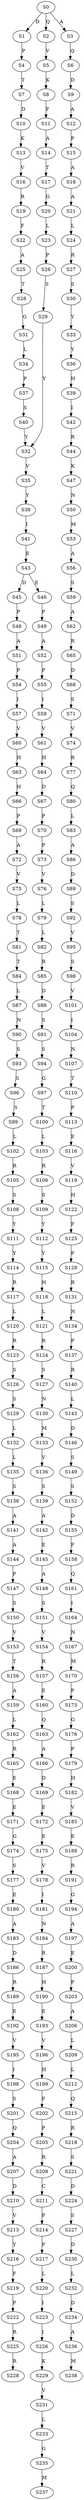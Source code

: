 strict digraph  {
	S0 -> S1 [ label = D ];
	S0 -> S2 [ label = Q ];
	S0 -> S3 [ label = A ];
	S1 -> S4 [ label = P ];
	S2 -> S5 [ label = V ];
	S3 -> S6 [ label = Q ];
	S4 -> S7 [ label = T ];
	S5 -> S8 [ label = K ];
	S6 -> S9 [ label = D ];
	S7 -> S10 [ label = D ];
	S8 -> S11 [ label = F ];
	S9 -> S12 [ label = A ];
	S10 -> S13 [ label = K ];
	S11 -> S14 [ label = A ];
	S12 -> S15 [ label = P ];
	S13 -> S16 [ label = V ];
	S14 -> S17 [ label = T ];
	S15 -> S18 [ label = A ];
	S16 -> S19 [ label = R ];
	S17 -> S20 [ label = G ];
	S18 -> S21 [ label = A ];
	S19 -> S22 [ label = F ];
	S20 -> S23 [ label = L ];
	S21 -> S24 [ label = L ];
	S22 -> S25 [ label = A ];
	S23 -> S26 [ label = P ];
	S24 -> S27 [ label = R ];
	S25 -> S28 [ label = T ];
	S26 -> S29 [ label = S ];
	S27 -> S30 [ label = S ];
	S28 -> S31 [ label = G ];
	S29 -> S32 [ label = Y ];
	S30 -> S33 [ label = Y ];
	S31 -> S34 [ label = L ];
	S32 -> S35 [ label = V ];
	S33 -> S36 [ label = Y ];
	S34 -> S37 [ label = P ];
	S35 -> S38 [ label = Y ];
	S36 -> S39 [ label = H ];
	S37 -> S40 [ label = S ];
	S38 -> S41 [ label = I ];
	S39 -> S42 [ label = I ];
	S40 -> S32 [ label = Y ];
	S41 -> S43 [ label = E ];
	S42 -> S44 [ label = R ];
	S43 -> S45 [ label = D ];
	S43 -> S46 [ label = E ];
	S44 -> S47 [ label = K ];
	S45 -> S48 [ label = P ];
	S46 -> S49 [ label = P ];
	S47 -> S50 [ label = N ];
	S48 -> S51 [ label = A ];
	S49 -> S52 [ label = A ];
	S50 -> S53 [ label = M ];
	S51 -> S54 [ label = P ];
	S52 -> S55 [ label = P ];
	S53 -> S56 [ label = A ];
	S54 -> S57 [ label = I ];
	S55 -> S58 [ label = I ];
	S56 -> S59 [ label = S ];
	S57 -> S60 [ label = V ];
	S58 -> S61 [ label = V ];
	S59 -> S62 [ label = A ];
	S60 -> S63 [ label = H ];
	S61 -> S64 [ label = H ];
	S62 -> S65 [ label = R ];
	S63 -> S66 [ label = H ];
	S64 -> S67 [ label = D ];
	S65 -> S68 [ label = D ];
	S66 -> S69 [ label = P ];
	S67 -> S70 [ label = P ];
	S68 -> S71 [ label = S ];
	S69 -> S72 [ label = A ];
	S70 -> S73 [ label = P ];
	S71 -> S74 [ label = V ];
	S72 -> S75 [ label = V ];
	S73 -> S76 [ label = V ];
	S74 -> S77 [ label = R ];
	S75 -> S78 [ label = L ];
	S76 -> S79 [ label = L ];
	S77 -> S80 [ label = Q ];
	S78 -> S81 [ label = T ];
	S79 -> S82 [ label = L ];
	S80 -> S83 [ label = L ];
	S81 -> S84 [ label = T ];
	S82 -> S85 [ label = R ];
	S83 -> S86 [ label = A ];
	S84 -> S87 [ label = L ];
	S85 -> S88 [ label = D ];
	S86 -> S89 [ label = D ];
	S87 -> S90 [ label = N ];
	S88 -> S91 [ label = S ];
	S89 -> S92 [ label = S ];
	S90 -> S93 [ label = S ];
	S91 -> S94 [ label = S ];
	S92 -> S95 [ label = V ];
	S93 -> S96 [ label = S ];
	S94 -> S97 [ label = G ];
	S95 -> S98 [ label = S ];
	S96 -> S99 [ label = S ];
	S97 -> S100 [ label = T ];
	S98 -> S101 [ label = V ];
	S99 -> S102 [ label = L ];
	S100 -> S103 [ label = L ];
	S101 -> S104 [ label = I ];
	S102 -> S105 [ label = R ];
	S103 -> S106 [ label = R ];
	S104 -> S107 [ label = N ];
	S105 -> S108 [ label = S ];
	S106 -> S109 [ label = S ];
	S107 -> S110 [ label = T ];
	S108 -> S111 [ label = Y ];
	S109 -> S112 [ label = Y ];
	S110 -> S113 [ label = P ];
	S111 -> S114 [ label = Y ];
	S112 -> S115 [ label = Y ];
	S113 -> S116 [ label = E ];
	S114 -> S117 [ label = R ];
	S115 -> S118 [ label = H ];
	S116 -> S119 [ label = V ];
	S117 -> S120 [ label = L ];
	S118 -> S121 [ label = L ];
	S119 -> S122 [ label = H ];
	S120 -> S123 [ label = R ];
	S121 -> S124 [ label = R ];
	S122 -> S125 [ label = F ];
	S123 -> S126 [ label = S ];
	S124 -> S127 [ label = S ];
	S125 -> S128 [ label = P ];
	S126 -> S129 [ label = S ];
	S127 -> S130 [ label = N ];
	S128 -> S131 [ label = R ];
	S129 -> S132 [ label = L ];
	S130 -> S133 [ label = M ];
	S131 -> S134 [ label = N ];
	S132 -> S135 [ label = L ];
	S133 -> S136 [ label = V ];
	S134 -> S137 [ label = P ];
	S135 -> S138 [ label = S ];
	S136 -> S139 [ label = S ];
	S137 -> S140 [ label = R ];
	S138 -> S141 [ label = A ];
	S139 -> S142 [ label = A ];
	S140 -> S143 [ label = L ];
	S141 -> S144 [ label = A ];
	S142 -> S145 [ label = E ];
	S143 -> S146 [ label = D ];
	S144 -> S147 [ label = P ];
	S145 -> S148 [ label = A ];
	S146 -> S149 [ label = S ];
	S147 -> S150 [ label = S ];
	S148 -> S151 [ label = S ];
	S149 -> S152 [ label = S ];
	S150 -> S153 [ label = V ];
	S151 -> S154 [ label = V ];
	S152 -> S155 [ label = D ];
	S153 -> S156 [ label = T ];
	S154 -> S157 [ label = R ];
	S155 -> S158 [ label = F ];
	S156 -> S159 [ label = A ];
	S157 -> S160 [ label = E ];
	S158 -> S161 [ label = Q ];
	S159 -> S162 [ label = L ];
	S160 -> S163 [ label = Q ];
	S161 -> S164 [ label = I ];
	S162 -> S165 [ label = R ];
	S163 -> S166 [ label = A ];
	S164 -> S167 [ label = N ];
	S165 -> S168 [ label = E ];
	S166 -> S169 [ label = D ];
	S167 -> S170 [ label = M ];
	S168 -> S171 [ label = E ];
	S169 -> S172 [ label = E ];
	S170 -> S173 [ label = P ];
	S171 -> S174 [ label = G ];
	S172 -> S175 [ label = E ];
	S173 -> S176 [ label = G ];
	S174 -> S177 [ label = S ];
	S175 -> S178 [ label = V ];
	S176 -> S179 [ label = P ];
	S177 -> S180 [ label = E ];
	S178 -> S181 [ label = I ];
	S179 -> S182 [ label = H ];
	S180 -> S183 [ label = A ];
	S181 -> S184 [ label = N ];
	S182 -> S185 [ label = V ];
	S183 -> S186 [ label = D ];
	S184 -> S187 [ label = R ];
	S185 -> S188 [ label = E ];
	S186 -> S189 [ label = R ];
	S187 -> S190 [ label = H ];
	S188 -> S191 [ label = R ];
	S189 -> S192 [ label = E ];
	S190 -> S193 [ label = E ];
	S191 -> S194 [ label = G ];
	S192 -> S195 [ label = V ];
	S193 -> S196 [ label = V ];
	S194 -> S197 [ label = A ];
	S195 -> S198 [ label = I ];
	S196 -> S199 [ label = H ];
	S197 -> S200 [ label = E ];
	S198 -> S201 [ label = S ];
	S199 -> S202 [ label = F ];
	S200 -> S203 [ label = P ];
	S201 -> S204 [ label = Q ];
	S202 -> S205 [ label = P ];
	S203 -> S206 [ label = A ];
	S204 -> S207 [ label = A ];
	S205 -> S208 [ label = R ];
	S206 -> S209 [ label = L ];
	S207 -> S210 [ label = D ];
	S208 -> S211 [ label = C ];
	S209 -> S212 [ label = L ];
	S210 -> S213 [ label = V ];
	S211 -> S214 [ label = F ];
	S212 -> S215 [ label = Q ];
	S213 -> S216 [ label = Y ];
	S214 -> S217 [ label = F ];
	S215 -> S218 [ label = R ];
	S216 -> S219 [ label = F ];
	S217 -> S220 [ label = L ];
	S218 -> S221 [ label = S ];
	S219 -> S222 [ label = P ];
	S220 -> S223 [ label = I ];
	S221 -> S224 [ label = D ];
	S222 -> S225 [ label = R ];
	S223 -> S226 [ label = I ];
	S224 -> S227 [ label = S ];
	S225 -> S228 [ label = R ];
	S226 -> S229 [ label = K ];
	S227 -> S230 [ label = D ];
	S229 -> S231 [ label = V ];
	S230 -> S232 [ label = L ];
	S231 -> S233 [ label = L ];
	S232 -> S234 [ label = D ];
	S233 -> S235 [ label = G ];
	S234 -> S236 [ label = A ];
	S235 -> S237 [ label = M ];
	S236 -> S238 [ label = M ];
}
